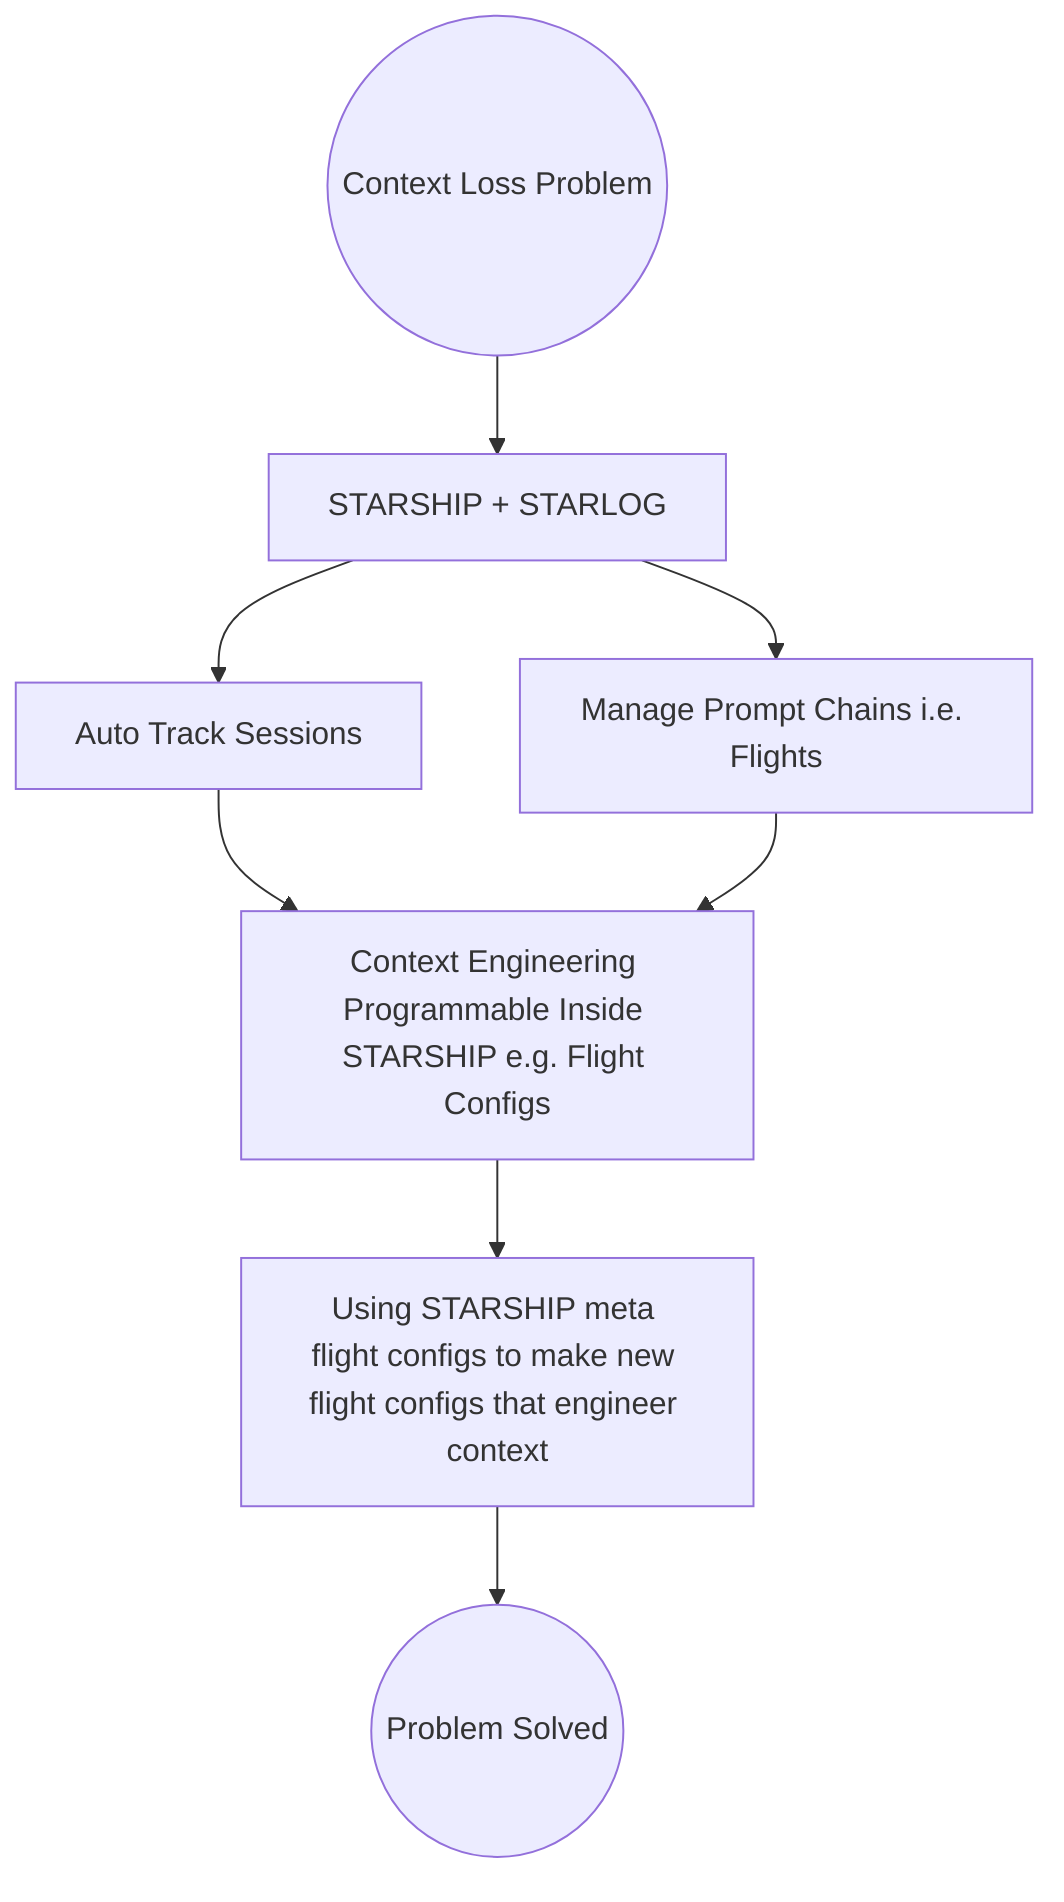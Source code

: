 flowchart TD
    n2 --> B[STARSHIP + STARLOG]
    B --> C[Auto Track Sessions]
    B --> D[Manage Prompt Chains i.e. Flights]
    C --> E[Context Engineering Programmable Inside STARSHIP e.g. Flight Configs]
    D --> E
    E --> F[Using STARSHIP meta flight configs to make new flight configs that engineer context]
    F --> n1
    n1@{ shape: "circle", label: "Problem Solved" }
    n2@{ shape: "circle", label: "Context Loss Problem" }